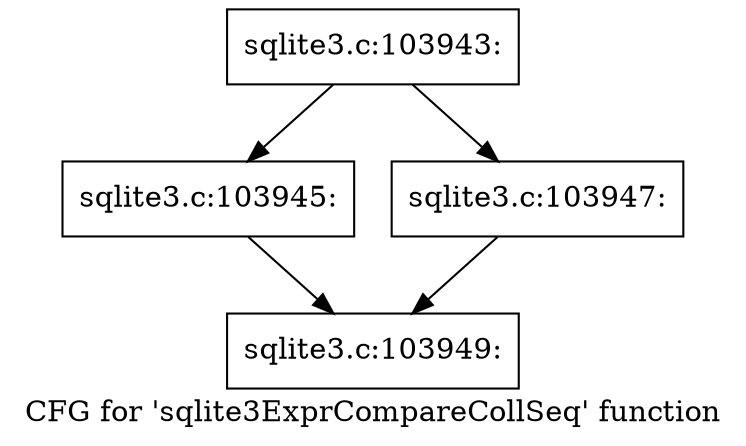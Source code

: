 digraph "CFG for 'sqlite3ExprCompareCollSeq' function" {
	label="CFG for 'sqlite3ExprCompareCollSeq' function";

	Node0x55c0f794a7d0 [shape=record,label="{sqlite3.c:103943:}"];
	Node0x55c0f794a7d0 -> Node0x55c0f794d3b0;
	Node0x55c0f794a7d0 -> Node0x55c0f794c9f0;
	Node0x55c0f794d3b0 [shape=record,label="{sqlite3.c:103945:}"];
	Node0x55c0f794d3b0 -> Node0x55c0f794cee0;
	Node0x55c0f794c9f0 [shape=record,label="{sqlite3.c:103947:}"];
	Node0x55c0f794c9f0 -> Node0x55c0f794cee0;
	Node0x55c0f794cee0 [shape=record,label="{sqlite3.c:103949:}"];
}
